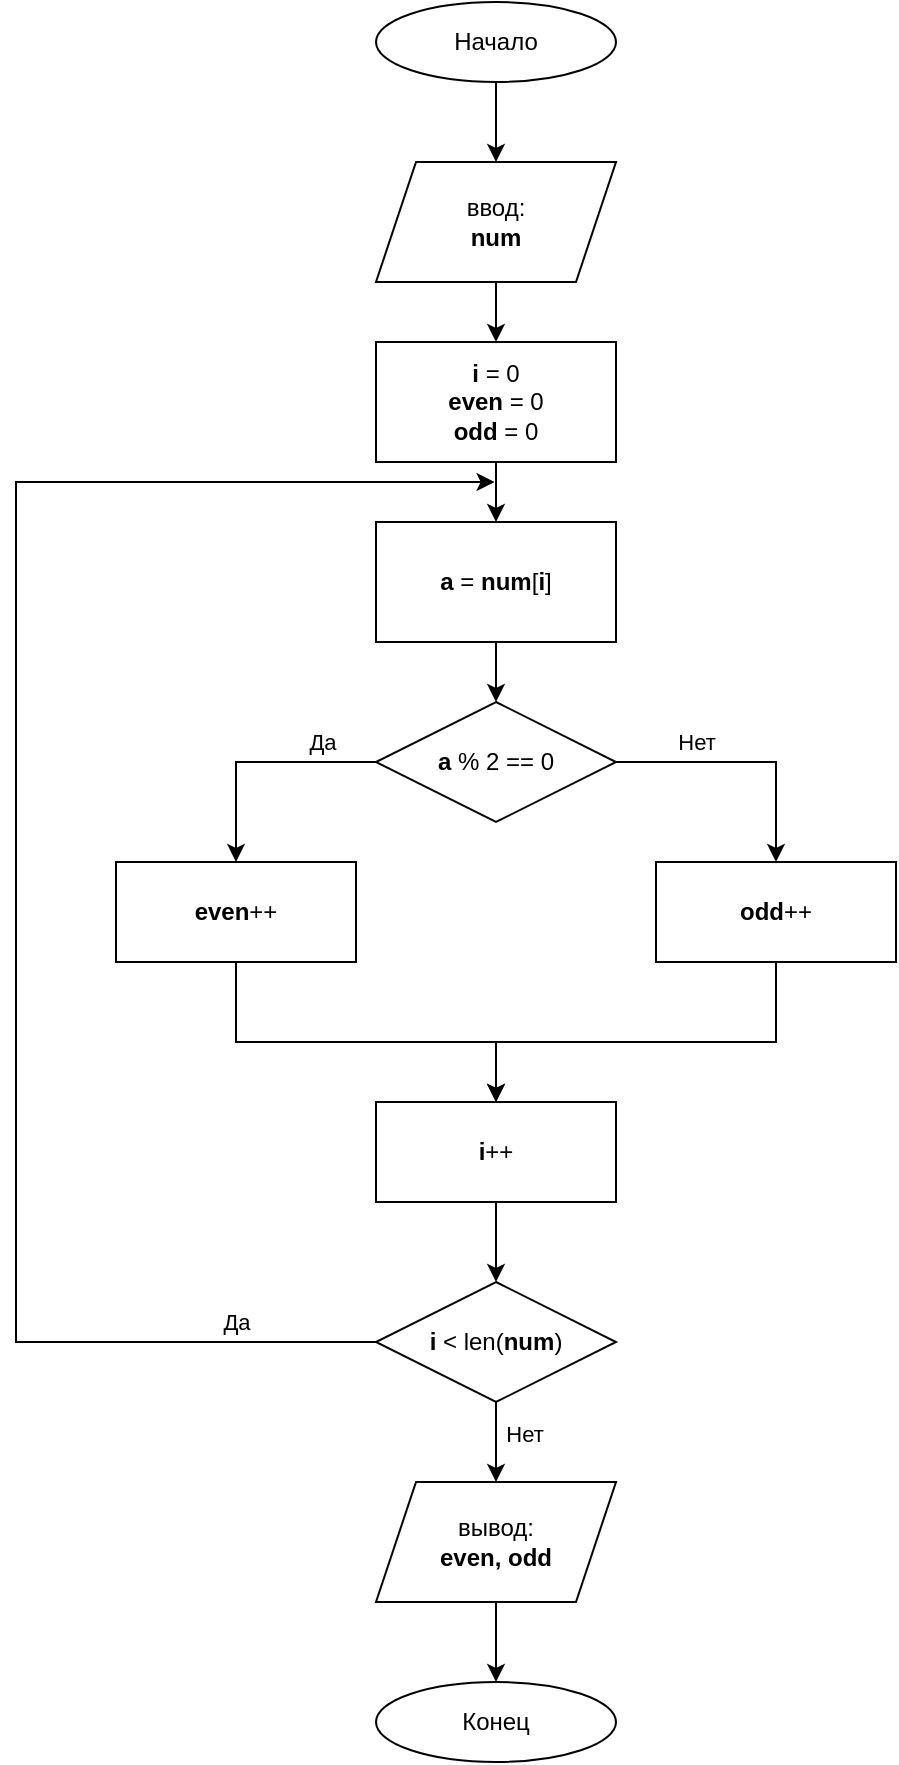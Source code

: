 <mxfile version="14.8.0" type="device" pages="4"><diagram id="C5RBs43oDa-KdzZeNtuy" name="les_2_task_2"><mxGraphModel dx="780" dy="1108" grid="1" gridSize="10" guides="1" tooltips="1" connect="1" arrows="1" fold="1" page="1" pageScale="1" pageWidth="827" pageHeight="1169" math="0" shadow="0"><root><mxCell id="WIyWlLk6GJQsqaUBKTNV-0"/><mxCell id="WIyWlLk6GJQsqaUBKTNV-1" parent="WIyWlLk6GJQsqaUBKTNV-0"/><mxCell id="OqRHvXJpuqCHpk8xKAbL-2" value="" style="edgeStyle=orthogonalEdgeStyle;rounded=0;orthogonalLoop=1;jettySize=auto;html=1;" edge="1" parent="WIyWlLk6GJQsqaUBKTNV-1" source="OqRHvXJpuqCHpk8xKAbL-0" target="OqRHvXJpuqCHpk8xKAbL-1"><mxGeometry relative="1" as="geometry"/></mxCell><mxCell id="OqRHvXJpuqCHpk8xKAbL-0" value="Начало&lt;br&gt;" style="ellipse;whiteSpace=wrap;html=1;" vertex="1" parent="WIyWlLk6GJQsqaUBKTNV-1"><mxGeometry x="340" y="80" width="120" height="40" as="geometry"/></mxCell><mxCell id="OqRHvXJpuqCHpk8xKAbL-5" value="" style="edgeStyle=orthogonalEdgeStyle;rounded=0;orthogonalLoop=1;jettySize=auto;html=1;" edge="1" parent="WIyWlLk6GJQsqaUBKTNV-1" source="OqRHvXJpuqCHpk8xKAbL-1" target="OqRHvXJpuqCHpk8xKAbL-4"><mxGeometry relative="1" as="geometry"/></mxCell><mxCell id="OqRHvXJpuqCHpk8xKAbL-1" value="ввод:&lt;br&gt;&lt;b&gt;num&lt;/b&gt;" style="shape=parallelogram;perimeter=parallelogramPerimeter;whiteSpace=wrap;html=1;fixedSize=1;" vertex="1" parent="WIyWlLk6GJQsqaUBKTNV-1"><mxGeometry x="340" y="160" width="120" height="60" as="geometry"/></mxCell><mxCell id="OqRHvXJpuqCHpk8xKAbL-7" value="" style="edgeStyle=orthogonalEdgeStyle;rounded=0;orthogonalLoop=1;jettySize=auto;html=1;" edge="1" parent="WIyWlLk6GJQsqaUBKTNV-1" source="OqRHvXJpuqCHpk8xKAbL-4" target="OqRHvXJpuqCHpk8xKAbL-6"><mxGeometry relative="1" as="geometry"/></mxCell><mxCell id="OqRHvXJpuqCHpk8xKAbL-4" value="&lt;b&gt;i&lt;/b&gt; = 0&lt;br&gt;&lt;b&gt;even &lt;/b&gt;= 0&lt;br&gt;&lt;b&gt;odd &lt;/b&gt;= 0" style="rounded=0;whiteSpace=wrap;html=1;" vertex="1" parent="WIyWlLk6GJQsqaUBKTNV-1"><mxGeometry x="340" y="250" width="120" height="60" as="geometry"/></mxCell><mxCell id="OqRHvXJpuqCHpk8xKAbL-9" value="" style="edgeStyle=orthogonalEdgeStyle;rounded=0;orthogonalLoop=1;jettySize=auto;html=1;" edge="1" parent="WIyWlLk6GJQsqaUBKTNV-1" source="OqRHvXJpuqCHpk8xKAbL-6" target="OqRHvXJpuqCHpk8xKAbL-8"><mxGeometry relative="1" as="geometry"/></mxCell><mxCell id="OqRHvXJpuqCHpk8xKAbL-6" value="&lt;b&gt;a&lt;/b&gt; = &lt;b&gt;num&lt;/b&gt;[&lt;b&gt;i&lt;/b&gt;]" style="rounded=0;whiteSpace=wrap;html=1;" vertex="1" parent="WIyWlLk6GJQsqaUBKTNV-1"><mxGeometry x="340" y="340" width="120" height="60" as="geometry"/></mxCell><mxCell id="OqRHvXJpuqCHpk8xKAbL-12" style="edgeStyle=orthogonalEdgeStyle;rounded=0;orthogonalLoop=1;jettySize=auto;html=1;entryX=0.5;entryY=0;entryDx=0;entryDy=0;" edge="1" parent="WIyWlLk6GJQsqaUBKTNV-1" source="OqRHvXJpuqCHpk8xKAbL-8" target="OqRHvXJpuqCHpk8xKAbL-10"><mxGeometry relative="1" as="geometry"/></mxCell><mxCell id="OqRHvXJpuqCHpk8xKAbL-20" value="Да" style="edgeLabel;html=1;align=center;verticalAlign=middle;resizable=0;points=[];" vertex="1" connectable="0" parent="OqRHvXJpuqCHpk8xKAbL-12"><mxGeometry x="-0.551" y="1" relative="1" as="geometry"><mxPoint y="-11" as="offset"/></mxGeometry></mxCell><mxCell id="OqRHvXJpuqCHpk8xKAbL-13" style="edgeStyle=orthogonalEdgeStyle;rounded=0;orthogonalLoop=1;jettySize=auto;html=1;entryX=0.5;entryY=0;entryDx=0;entryDy=0;" edge="1" parent="WIyWlLk6GJQsqaUBKTNV-1" source="OqRHvXJpuqCHpk8xKAbL-8" target="OqRHvXJpuqCHpk8xKAbL-11"><mxGeometry relative="1" as="geometry"/></mxCell><mxCell id="OqRHvXJpuqCHpk8xKAbL-21" value="Нет" style="edgeLabel;html=1;align=center;verticalAlign=middle;resizable=0;points=[];" vertex="1" connectable="0" parent="OqRHvXJpuqCHpk8xKAbL-13"><mxGeometry x="-0.205" y="1" relative="1" as="geometry"><mxPoint x="-12" y="-9" as="offset"/></mxGeometry></mxCell><mxCell id="OqRHvXJpuqCHpk8xKAbL-8" value="&lt;b&gt;a&lt;/b&gt; % 2 == 0" style="rhombus;whiteSpace=wrap;html=1;" vertex="1" parent="WIyWlLk6GJQsqaUBKTNV-1"><mxGeometry x="340" y="430" width="120" height="60" as="geometry"/></mxCell><mxCell id="OqRHvXJpuqCHpk8xKAbL-15" style="edgeStyle=orthogonalEdgeStyle;rounded=0;orthogonalLoop=1;jettySize=auto;html=1;entryX=0.5;entryY=0;entryDx=0;entryDy=0;" edge="1" parent="WIyWlLk6GJQsqaUBKTNV-1" source="OqRHvXJpuqCHpk8xKAbL-10" target="OqRHvXJpuqCHpk8xKAbL-14"><mxGeometry relative="1" as="geometry"><Array as="points"><mxPoint x="270" y="600"/><mxPoint x="400" y="600"/></Array></mxGeometry></mxCell><mxCell id="OqRHvXJpuqCHpk8xKAbL-10" value="&lt;b&gt;even&lt;/b&gt;++" style="rounded=0;whiteSpace=wrap;html=1;" vertex="1" parent="WIyWlLk6GJQsqaUBKTNV-1"><mxGeometry x="210" y="510" width="120" height="50" as="geometry"/></mxCell><mxCell id="OqRHvXJpuqCHpk8xKAbL-16" style="edgeStyle=orthogonalEdgeStyle;rounded=0;orthogonalLoop=1;jettySize=auto;html=1;entryX=0.5;entryY=0;entryDx=0;entryDy=0;" edge="1" parent="WIyWlLk6GJQsqaUBKTNV-1" source="OqRHvXJpuqCHpk8xKAbL-11" target="OqRHvXJpuqCHpk8xKAbL-14"><mxGeometry relative="1" as="geometry"><Array as="points"><mxPoint x="540" y="600"/><mxPoint x="400" y="600"/></Array></mxGeometry></mxCell><mxCell id="OqRHvXJpuqCHpk8xKAbL-11" value="&lt;b&gt;odd&lt;/b&gt;++" style="rounded=0;whiteSpace=wrap;html=1;" vertex="1" parent="WIyWlLk6GJQsqaUBKTNV-1"><mxGeometry x="480" y="510" width="120" height="50" as="geometry"/></mxCell><mxCell id="OqRHvXJpuqCHpk8xKAbL-18" value="" style="edgeStyle=orthogonalEdgeStyle;rounded=0;orthogonalLoop=1;jettySize=auto;html=1;" edge="1" parent="WIyWlLk6GJQsqaUBKTNV-1" source="OqRHvXJpuqCHpk8xKAbL-14" target="OqRHvXJpuqCHpk8xKAbL-17"><mxGeometry relative="1" as="geometry"/></mxCell><mxCell id="OqRHvXJpuqCHpk8xKAbL-14" value="&lt;b&gt;i&lt;/b&gt;++" style="rounded=0;whiteSpace=wrap;html=1;" vertex="1" parent="WIyWlLk6GJQsqaUBKTNV-1"><mxGeometry x="340" y="630" width="120" height="50" as="geometry"/></mxCell><mxCell id="OqRHvXJpuqCHpk8xKAbL-19" style="edgeStyle=orthogonalEdgeStyle;rounded=0;orthogonalLoop=1;jettySize=auto;html=1;" edge="1" parent="WIyWlLk6GJQsqaUBKTNV-1" source="OqRHvXJpuqCHpk8xKAbL-17"><mxGeometry relative="1" as="geometry"><mxPoint x="399.31" y="320" as="targetPoint"/><Array as="points"><mxPoint x="160" y="750"/><mxPoint x="160" y="320"/></Array></mxGeometry></mxCell><mxCell id="OqRHvXJpuqCHpk8xKAbL-22" value="Да" style="edgeLabel;html=1;align=center;verticalAlign=middle;resizable=0;points=[];" vertex="1" connectable="0" parent="OqRHvXJpuqCHpk8xKAbL-19"><mxGeometry x="-0.834" relative="1" as="geometry"><mxPoint y="-10" as="offset"/></mxGeometry></mxCell><mxCell id="OqRHvXJpuqCHpk8xKAbL-23" style="edgeStyle=orthogonalEdgeStyle;rounded=0;orthogonalLoop=1;jettySize=auto;html=1;entryX=0.5;entryY=0;entryDx=0;entryDy=0;" edge="1" parent="WIyWlLk6GJQsqaUBKTNV-1" source="OqRHvXJpuqCHpk8xKAbL-17" target="OqRHvXJpuqCHpk8xKAbL-27"><mxGeometry relative="1" as="geometry"><mxPoint x="400" y="850" as="targetPoint"/></mxGeometry></mxCell><mxCell id="OqRHvXJpuqCHpk8xKAbL-25" value="Нет" style="edgeLabel;html=1;align=center;verticalAlign=middle;resizable=0;points=[];" vertex="1" connectable="0" parent="OqRHvXJpuqCHpk8xKAbL-23"><mxGeometry x="-0.701" y="-1" relative="1" as="geometry"><mxPoint x="15" y="10" as="offset"/></mxGeometry></mxCell><mxCell id="OqRHvXJpuqCHpk8xKAbL-17" value="&lt;b&gt;i &lt;/b&gt;&amp;lt; len(&lt;b&gt;num&lt;/b&gt;)" style="rhombus;whiteSpace=wrap;html=1;" vertex="1" parent="WIyWlLk6GJQsqaUBKTNV-1"><mxGeometry x="340" y="720" width="120" height="60" as="geometry"/></mxCell><mxCell id="OqRHvXJpuqCHpk8xKAbL-29" value="" style="edgeStyle=orthogonalEdgeStyle;rounded=0;orthogonalLoop=1;jettySize=auto;html=1;" edge="1" parent="WIyWlLk6GJQsqaUBKTNV-1" source="OqRHvXJpuqCHpk8xKAbL-27" target="OqRHvXJpuqCHpk8xKAbL-28"><mxGeometry relative="1" as="geometry"/></mxCell><mxCell id="OqRHvXJpuqCHpk8xKAbL-27" value="вывод:&lt;br&gt;&lt;b&gt;even, odd&lt;/b&gt;" style="shape=parallelogram;perimeter=parallelogramPerimeter;whiteSpace=wrap;html=1;fixedSize=1;" vertex="1" parent="WIyWlLk6GJQsqaUBKTNV-1"><mxGeometry x="340" y="820" width="120" height="60" as="geometry"/></mxCell><mxCell id="OqRHvXJpuqCHpk8xKAbL-28" value="Конец" style="ellipse;whiteSpace=wrap;html=1;" vertex="1" parent="WIyWlLk6GJQsqaUBKTNV-1"><mxGeometry x="340" y="920" width="120" height="40" as="geometry"/></mxCell></root></mxGraphModel></diagram><diagram id="jCPu4rL4sDwBDuxwSCWT" name="les_2_task_3"><mxGraphModel dx="650" dy="923" grid="1" gridSize="10" guides="1" tooltips="1" connect="1" arrows="1" fold="1" page="1" pageScale="1" pageWidth="827" pageHeight="1169" math="0" shadow="0"><root><mxCell id="G3bxMrKqfOCdZWP2O0Nh-0"/><mxCell id="G3bxMrKqfOCdZWP2O0Nh-1" parent="G3bxMrKqfOCdZWP2O0Nh-0"/><mxCell id="R5dJBeiRZWFmmGV5n306-3" value="" style="edgeStyle=orthogonalEdgeStyle;rounded=0;orthogonalLoop=1;jettySize=auto;html=1;" edge="1" parent="G3bxMrKqfOCdZWP2O0Nh-1" source="R5dJBeiRZWFmmGV5n306-0" target="R5dJBeiRZWFmmGV5n306-1"><mxGeometry relative="1" as="geometry"/></mxCell><mxCell id="R5dJBeiRZWFmmGV5n306-0" value="Начало&lt;br&gt;" style="ellipse;whiteSpace=wrap;html=1;" vertex="1" parent="G3bxMrKqfOCdZWP2O0Nh-1"><mxGeometry x="340" y="80" width="120" height="40" as="geometry"/></mxCell><mxCell id="AMUkloOqPN8gGQPJhzIU-1" value="" style="edgeStyle=orthogonalEdgeStyle;rounded=0;orthogonalLoop=1;jettySize=auto;html=1;" edge="1" parent="G3bxMrKqfOCdZWP2O0Nh-1" source="R5dJBeiRZWFmmGV5n306-1" target="AMUkloOqPN8gGQPJhzIU-0"><mxGeometry relative="1" as="geometry"/></mxCell><mxCell id="R5dJBeiRZWFmmGV5n306-1" value="ввод:&lt;br&gt;&lt;b&gt;num&lt;/b&gt;" style="shape=parallelogram;perimeter=parallelogramPerimeter;whiteSpace=wrap;html=1;fixedSize=1;" vertex="1" parent="G3bxMrKqfOCdZWP2O0Nh-1"><mxGeometry x="340" y="150" width="120" height="60" as="geometry"/></mxCell><mxCell id="R5dJBeiRZWFmmGV5n306-2" value="Конец" style="ellipse;whiteSpace=wrap;html=1;" vertex="1" parent="G3bxMrKqfOCdZWP2O0Nh-1"><mxGeometry x="340" y="690" width="120" height="40" as="geometry"/></mxCell><mxCell id="AMUkloOqPN8gGQPJhzIU-3" value="" style="edgeStyle=orthogonalEdgeStyle;rounded=0;orthogonalLoop=1;jettySize=auto;html=1;" edge="1" parent="G3bxMrKqfOCdZWP2O0Nh-1" source="AMUkloOqPN8gGQPJhzIU-0" target="AMUkloOqPN8gGQPJhzIU-2"><mxGeometry relative="1" as="geometry"/></mxCell><mxCell id="AMUkloOqPN8gGQPJhzIU-0" value="&lt;b&gt;new_num &lt;/b&gt;= &quot;&quot;&lt;br&gt;&lt;b&gt;i&lt;/b&gt; = len(&lt;b&gt;num&lt;/b&gt;) - 1" style="rounded=0;whiteSpace=wrap;html=1;" vertex="1" parent="G3bxMrKqfOCdZWP2O0Nh-1"><mxGeometry x="340" y="240" width="120" height="60" as="geometry"/></mxCell><mxCell id="AMUkloOqPN8gGQPJhzIU-5" value="" style="edgeStyle=orthogonalEdgeStyle;rounded=0;orthogonalLoop=1;jettySize=auto;html=1;" edge="1" parent="G3bxMrKqfOCdZWP2O0Nh-1" source="AMUkloOqPN8gGQPJhzIU-2" target="AMUkloOqPN8gGQPJhzIU-4"><mxGeometry relative="1" as="geometry"/></mxCell><mxCell id="AMUkloOqPN8gGQPJhzIU-2" value="&lt;b&gt;new_num&lt;/b&gt;&amp;nbsp;= concat(&lt;b&gt;new_num&lt;/b&gt;, &lt;b&gt;num&lt;/b&gt;[&lt;b&gt;i&lt;/b&gt;])" style="rounded=0;whiteSpace=wrap;html=1;" vertex="1" parent="G3bxMrKqfOCdZWP2O0Nh-1"><mxGeometry x="320" y="330" width="160" height="60" as="geometry"/></mxCell><mxCell id="JwPMV-y4qjnUfnp6ERvJ-1" value="" style="edgeStyle=orthogonalEdgeStyle;rounded=0;orthogonalLoop=1;jettySize=auto;html=1;" edge="1" parent="G3bxMrKqfOCdZWP2O0Nh-1" source="AMUkloOqPN8gGQPJhzIU-4" target="JwPMV-y4qjnUfnp6ERvJ-0"><mxGeometry relative="1" as="geometry"/></mxCell><mxCell id="AMUkloOqPN8gGQPJhzIU-4" value="&lt;b&gt;i&lt;/b&gt;--" style="rounded=0;whiteSpace=wrap;html=1;" vertex="1" parent="G3bxMrKqfOCdZWP2O0Nh-1"><mxGeometry x="340" y="420" width="120" height="60" as="geometry"/></mxCell><mxCell id="JwPMV-y4qjnUfnp6ERvJ-3" style="edgeStyle=orthogonalEdgeStyle;rounded=0;orthogonalLoop=1;jettySize=auto;html=1;entryX=0.5;entryY=0;entryDx=0;entryDy=0;" edge="1" parent="G3bxMrKqfOCdZWP2O0Nh-1" source="JwPMV-y4qjnUfnp6ERvJ-0" target="AMUkloOqPN8gGQPJhzIU-2"><mxGeometry relative="1" as="geometry"><mxPoint x="260" y="320" as="targetPoint"/><Array as="points"><mxPoint x="250" y="540"/><mxPoint x="250" y="310"/><mxPoint x="400" y="310"/></Array></mxGeometry></mxCell><mxCell id="JwPMV-y4qjnUfnp6ERvJ-9" value="Да" style="edgeLabel;html=1;align=center;verticalAlign=middle;resizable=0;points=[];" vertex="1" connectable="0" parent="JwPMV-y4qjnUfnp6ERvJ-3"><mxGeometry x="-0.908" y="3" relative="1" as="geometry"><mxPoint x="3" y="-13" as="offset"/></mxGeometry></mxCell><mxCell id="JwPMV-y4qjnUfnp6ERvJ-6" value="" style="edgeStyle=orthogonalEdgeStyle;rounded=0;orthogonalLoop=1;jettySize=auto;html=1;" edge="1" parent="G3bxMrKqfOCdZWP2O0Nh-1" source="JwPMV-y4qjnUfnp6ERvJ-0" target="JwPMV-y4qjnUfnp6ERvJ-5"><mxGeometry relative="1" as="geometry"/></mxCell><mxCell id="JwPMV-y4qjnUfnp6ERvJ-8" value="Нет" style="edgeLabel;html=1;align=center;verticalAlign=middle;resizable=0;points=[];" vertex="1" connectable="0" parent="JwPMV-y4qjnUfnp6ERvJ-6"><mxGeometry x="-0.853" y="1" relative="1" as="geometry"><mxPoint x="13" y="7" as="offset"/></mxGeometry></mxCell><mxCell id="JwPMV-y4qjnUfnp6ERvJ-0" value="&lt;b&gt;i &lt;/b&gt;&amp;gt;=&amp;nbsp;0" style="rhombus;whiteSpace=wrap;html=1;" vertex="1" parent="G3bxMrKqfOCdZWP2O0Nh-1"><mxGeometry x="340" y="510" width="120" height="60" as="geometry"/></mxCell><mxCell id="JwPMV-y4qjnUfnp6ERvJ-7" value="" style="edgeStyle=orthogonalEdgeStyle;rounded=0;orthogonalLoop=1;jettySize=auto;html=1;" edge="1" parent="G3bxMrKqfOCdZWP2O0Nh-1" source="JwPMV-y4qjnUfnp6ERvJ-5" target="R5dJBeiRZWFmmGV5n306-2"><mxGeometry relative="1" as="geometry"/></mxCell><mxCell id="JwPMV-y4qjnUfnp6ERvJ-5" value="вывод:&lt;br&gt;&lt;b&gt;new_num&lt;/b&gt;" style="shape=parallelogram;perimeter=parallelogramPerimeter;whiteSpace=wrap;html=1;fixedSize=1;" vertex="1" parent="G3bxMrKqfOCdZWP2O0Nh-1"><mxGeometry x="340" y="600" width="120" height="60" as="geometry"/></mxCell></root></mxGraphModel></diagram><diagram id="sU2Sn5iMqSi14DqnEOxU" name="les_2_task_4"><mxGraphModel dx="780" dy="1108" grid="1" gridSize="10" guides="1" tooltips="1" connect="1" arrows="1" fold="1" page="1" pageScale="1" pageWidth="827" pageHeight="1169" math="0" shadow="0"><root><mxCell id="qpFfuYLKiSnIgR0Hfouy-0"/><mxCell id="qpFfuYLKiSnIgR0Hfouy-1" parent="qpFfuYLKiSnIgR0Hfouy-0"/><mxCell id="7z9mkyFy6A4Bs3qBlv2n-3" value="" style="edgeStyle=orthogonalEdgeStyle;rounded=0;orthogonalLoop=1;jettySize=auto;html=1;" edge="1" parent="qpFfuYLKiSnIgR0Hfouy-1" source="7z9mkyFy6A4Bs3qBlv2n-0" target="7z9mkyFy6A4Bs3qBlv2n-1"><mxGeometry relative="1" as="geometry"/></mxCell><mxCell id="7z9mkyFy6A4Bs3qBlv2n-0" value="Начало&lt;br&gt;" style="ellipse;whiteSpace=wrap;html=1;" vertex="1" parent="qpFfuYLKiSnIgR0Hfouy-1"><mxGeometry x="340" y="80" width="120" height="40" as="geometry"/></mxCell><mxCell id="2w3qzZysj7hxUKV1_2fP-3" value="" style="edgeStyle=orthogonalEdgeStyle;rounded=0;orthogonalLoop=1;jettySize=auto;html=1;" edge="1" parent="qpFfuYLKiSnIgR0Hfouy-1" source="7z9mkyFy6A4Bs3qBlv2n-1" target="2w3qzZysj7hxUKV1_2fP-2"><mxGeometry relative="1" as="geometry"/></mxCell><mxCell id="7z9mkyFy6A4Bs3qBlv2n-1" value="ввод:&lt;br&gt;&lt;b&gt;n&lt;/b&gt;" style="shape=parallelogram;perimeter=parallelogramPerimeter;whiteSpace=wrap;html=1;fixedSize=1;" vertex="1" parent="qpFfuYLKiSnIgR0Hfouy-1"><mxGeometry x="340" y="150" width="120" height="60" as="geometry"/></mxCell><mxCell id="7z9mkyFy6A4Bs3qBlv2n-2" value="Конец" style="ellipse;whiteSpace=wrap;html=1;" vertex="1" parent="qpFfuYLKiSnIgR0Hfouy-1"><mxGeometry x="340" y="800" width="120" height="40" as="geometry"/></mxCell><mxCell id="2w3qzZysj7hxUKV1_2fP-7" style="edgeStyle=orthogonalEdgeStyle;rounded=0;orthogonalLoop=1;jettySize=auto;html=1;entryX=0.5;entryY=0;entryDx=0;entryDy=0;" edge="1" parent="qpFfuYLKiSnIgR0Hfouy-1" source="2w3qzZysj7hxUKV1_2fP-0" target="2w3qzZysj7hxUKV1_2fP-5"><mxGeometry relative="1" as="geometry"><Array as="points"><mxPoint x="280" y="360"/><mxPoint x="280" y="690"/><mxPoint x="400" y="690"/></Array></mxGeometry></mxCell><mxCell id="2w3qzZysj7hxUKV1_2fP-8" value="Нет" style="edgeLabel;html=1;align=center;verticalAlign=middle;resizable=0;points=[];" vertex="1" connectable="0" parent="2w3qzZysj7hxUKV1_2fP-7"><mxGeometry x="-0.727" y="-2" relative="1" as="geometry"><mxPoint x="42" y="-22" as="offset"/></mxGeometry></mxCell><mxCell id="2w3qzZysj7hxUKV1_2fP-10" value="" style="edgeStyle=orthogonalEdgeStyle;rounded=0;orthogonalLoop=1;jettySize=auto;html=1;" edge="1" parent="qpFfuYLKiSnIgR0Hfouy-1" source="2w3qzZysj7hxUKV1_2fP-0" target="2w3qzZysj7hxUKV1_2fP-9"><mxGeometry relative="1" as="geometry"/></mxCell><mxCell id="xJk6Jm76u7w7Or8asaXq-7" value="Да" style="edgeLabel;html=1;align=center;verticalAlign=middle;resizable=0;points=[];" vertex="1" connectable="0" parent="2w3qzZysj7hxUKV1_2fP-10"><mxGeometry x="-0.79" y="-1" relative="1" as="geometry"><mxPoint x="-19" y="5" as="offset"/></mxGeometry></mxCell><mxCell id="2w3qzZysj7hxUKV1_2fP-0" value="&lt;b&gt;n &lt;/b&gt;&amp;gt;&amp;nbsp;0" style="rhombus;whiteSpace=wrap;html=1;" vertex="1" parent="qpFfuYLKiSnIgR0Hfouy-1"><mxGeometry x="340" y="330" width="120" height="60" as="geometry"/></mxCell><mxCell id="2w3qzZysj7hxUKV1_2fP-4" value="" style="edgeStyle=orthogonalEdgeStyle;rounded=0;orthogonalLoop=1;jettySize=auto;html=1;" edge="1" parent="qpFfuYLKiSnIgR0Hfouy-1" source="2w3qzZysj7hxUKV1_2fP-2" target="2w3qzZysj7hxUKV1_2fP-0"><mxGeometry relative="1" as="geometry"/></mxCell><mxCell id="2w3qzZysj7hxUKV1_2fP-2" value="&lt;b&gt;sum&lt;/b&gt; = 0&lt;br&gt;&lt;b&gt;i&amp;nbsp;&lt;/b&gt;= 0" style="rounded=0;whiteSpace=wrap;html=1;" vertex="1" parent="qpFfuYLKiSnIgR0Hfouy-1"><mxGeometry x="340" y="240" width="120" height="60" as="geometry"/></mxCell><mxCell id="2w3qzZysj7hxUKV1_2fP-6" value="" style="edgeStyle=orthogonalEdgeStyle;rounded=0;orthogonalLoop=1;jettySize=auto;html=1;" edge="1" parent="qpFfuYLKiSnIgR0Hfouy-1" source="2w3qzZysj7hxUKV1_2fP-5" target="7z9mkyFy6A4Bs3qBlv2n-2"><mxGeometry relative="1" as="geometry"/></mxCell><mxCell id="2w3qzZysj7hxUKV1_2fP-5" value="вывод:&lt;br&gt;&lt;b&gt;sum&lt;/b&gt;" style="shape=parallelogram;perimeter=parallelogramPerimeter;whiteSpace=wrap;html=1;fixedSize=1;" vertex="1" parent="qpFfuYLKiSnIgR0Hfouy-1"><mxGeometry x="340" y="710" width="120" height="60" as="geometry"/></mxCell><mxCell id="2w3qzZysj7hxUKV1_2fP-12" value="" style="edgeStyle=orthogonalEdgeStyle;rounded=0;orthogonalLoop=1;jettySize=auto;html=1;" edge="1" parent="qpFfuYLKiSnIgR0Hfouy-1" source="2w3qzZysj7hxUKV1_2fP-9" target="2w3qzZysj7hxUKV1_2fP-11"><mxGeometry relative="1" as="geometry"/></mxCell><mxCell id="2w3qzZysj7hxUKV1_2fP-9" value="&lt;b&gt;sum&lt;/b&gt; += ((-1) ^&amp;nbsp;&lt;b&gt;i&lt;/b&gt;)&amp;nbsp;/ (2 ^ &lt;b&gt;i&lt;/b&gt;)" style="rounded=0;whiteSpace=wrap;html=1;" vertex="1" parent="qpFfuYLKiSnIgR0Hfouy-1"><mxGeometry x="325" y="420" width="150" height="60" as="geometry"/></mxCell><mxCell id="xJk6Jm76u7w7Or8asaXq-1" value="" style="edgeStyle=orthogonalEdgeStyle;rounded=0;orthogonalLoop=1;jettySize=auto;html=1;" edge="1" parent="qpFfuYLKiSnIgR0Hfouy-1" source="2w3qzZysj7hxUKV1_2fP-11" target="xJk6Jm76u7w7Or8asaXq-0"><mxGeometry relative="1" as="geometry"/></mxCell><mxCell id="2w3qzZysj7hxUKV1_2fP-11" value="&lt;b&gt;i&lt;/b&gt;++" style="rounded=0;whiteSpace=wrap;html=1;" vertex="1" parent="qpFfuYLKiSnIgR0Hfouy-1"><mxGeometry x="340" y="510" width="120" height="60" as="geometry"/></mxCell><mxCell id="xJk6Jm76u7w7Or8asaXq-3" style="edgeStyle=orthogonalEdgeStyle;rounded=0;orthogonalLoop=1;jettySize=auto;html=1;" edge="1" parent="qpFfuYLKiSnIgR0Hfouy-1" source="xJk6Jm76u7w7Or8asaXq-0"><mxGeometry relative="1" as="geometry"><mxPoint x="400" y="400" as="targetPoint"/><Array as="points"><mxPoint x="520" y="630"/><mxPoint x="520" y="400"/></Array></mxGeometry></mxCell><mxCell id="xJk6Jm76u7w7Or8asaXq-4" value="Да" style="edgeLabel;html=1;align=center;verticalAlign=middle;resizable=0;points=[];" vertex="1" connectable="0" parent="xJk6Jm76u7w7Or8asaXq-3"><mxGeometry x="-0.78" y="-2" relative="1" as="geometry"><mxPoint x="-12" y="-12" as="offset"/></mxGeometry></mxCell><mxCell id="xJk6Jm76u7w7Or8asaXq-5" style="edgeStyle=orthogonalEdgeStyle;rounded=0;orthogonalLoop=1;jettySize=auto;html=1;entryX=0.5;entryY=0;entryDx=0;entryDy=0;" edge="1" parent="qpFfuYLKiSnIgR0Hfouy-1" source="xJk6Jm76u7w7Or8asaXq-0" target="2w3qzZysj7hxUKV1_2fP-5"><mxGeometry relative="1" as="geometry"/></mxCell><mxCell id="xJk6Jm76u7w7Or8asaXq-6" value="Нет" style="edgeLabel;html=1;align=center;verticalAlign=middle;resizable=0;points=[];" vertex="1" connectable="0" parent="xJk6Jm76u7w7Or8asaXq-5"><mxGeometry x="-0.796" y="-1" relative="1" as="geometry"><mxPoint x="15" as="offset"/></mxGeometry></mxCell><mxCell id="xJk6Jm76u7w7Or8asaXq-0" value="&lt;b&gt;i &lt;/b&gt;&amp;lt; &lt;b&gt;n&lt;/b&gt;" style="rhombus;whiteSpace=wrap;html=1;" vertex="1" parent="qpFfuYLKiSnIgR0Hfouy-1"><mxGeometry x="340" y="600" width="120" height="60" as="geometry"/></mxCell></root></mxGraphModel></diagram><diagram id="QNP_xbtjBiCemZdX-OkB" name="les_2_task_6"><mxGraphModel dx="650" dy="923" grid="1" gridSize="10" guides="1" tooltips="1" connect="1" arrows="1" fold="1" page="1" pageScale="1" pageWidth="827" pageHeight="1169" math="0" shadow="0"><root><mxCell id="glVtCio8hcKZngvvJXsM-0"/><mxCell id="glVtCio8hcKZngvvJXsM-1" parent="glVtCio8hcKZngvvJXsM-0"/><mxCell id="dLowQl9ncu-XY0_lq0mV-5" value="" style="edgeStyle=orthogonalEdgeStyle;rounded=0;orthogonalLoop=1;jettySize=auto;html=1;" edge="1" parent="glVtCio8hcKZngvvJXsM-1" source="dLowQl9ncu-XY0_lq0mV-0" target="dLowQl9ncu-XY0_lq0mV-4"><mxGeometry relative="1" as="geometry"/></mxCell><mxCell id="dLowQl9ncu-XY0_lq0mV-0" value="Начало&lt;br&gt;" style="ellipse;whiteSpace=wrap;html=1;" vertex="1" parent="glVtCio8hcKZngvvJXsM-1"><mxGeometry x="200" y="80" width="120" height="40" as="geometry"/></mxCell><mxCell id="4d1Nk_cY4dx1q5zgL2oK-1" value="" style="edgeStyle=orthogonalEdgeStyle;rounded=0;orthogonalLoop=1;jettySize=auto;html=1;" edge="1" parent="glVtCio8hcKZngvvJXsM-1" source="dLowQl9ncu-XY0_lq0mV-1" target="4d1Nk_cY4dx1q5zgL2oK-0"><mxGeometry relative="1" as="geometry"/></mxCell><mxCell id="dLowQl9ncu-XY0_lq0mV-1" value="ввод:&lt;br&gt;&lt;b&gt;n&lt;/b&gt;" style="shape=parallelogram;perimeter=parallelogramPerimeter;whiteSpace=wrap;html=1;fixedSize=1;" vertex="1" parent="glVtCio8hcKZngvvJXsM-1"><mxGeometry x="200" y="330" width="120" height="60" as="geometry"/></mxCell><mxCell id="dLowQl9ncu-XY0_lq0mV-2" value="Конец" style="ellipse;whiteSpace=wrap;html=1;" vertex="1" parent="glVtCio8hcKZngvvJXsM-1"><mxGeometry x="309" y="910" width="120" height="40" as="geometry"/></mxCell><mxCell id="2GbVqiURXQRl4O0cDOXm-30" value="" style="edgeStyle=orthogonalEdgeStyle;rounded=0;orthogonalLoop=1;jettySize=auto;html=1;" edge="1" parent="glVtCio8hcKZngvvJXsM-1" source="dLowQl9ncu-XY0_lq0mV-4" target="2GbVqiURXQRl4O0cDOXm-29"><mxGeometry relative="1" as="geometry"/></mxCell><mxCell id="dLowQl9ncu-XY0_lq0mV-4" value="&lt;b&gt;rand&lt;/b&gt;&amp;nbsp;= randint(0, 100)&lt;br&gt;&lt;b&gt;n_tries &lt;/b&gt;= 10" style="rounded=0;whiteSpace=wrap;html=1;" vertex="1" parent="glVtCio8hcKZngvvJXsM-1"><mxGeometry x="190" y="150" width="140" height="60" as="geometry"/></mxCell><mxCell id="4d1Nk_cY4dx1q5zgL2oK-4" value="" style="edgeStyle=orthogonalEdgeStyle;rounded=0;orthogonalLoop=1;jettySize=auto;html=1;" edge="1" parent="glVtCio8hcKZngvvJXsM-1" source="4d1Nk_cY4dx1q5zgL2oK-0" target="4d1Nk_cY4dx1q5zgL2oK-2"><mxGeometry relative="1" as="geometry"><Array as="points"><mxPoint x="339" y="450"/><mxPoint x="339" y="450"/></Array></mxGeometry></mxCell><mxCell id="2GbVqiURXQRl4O0cDOXm-20" value="Нет" style="edgeLabel;html=1;align=center;verticalAlign=middle;resizable=0;points=[];" vertex="1" connectable="0" parent="4d1Nk_cY4dx1q5zgL2oK-4"><mxGeometry x="-0.873" relative="1" as="geometry"><mxPoint x="8" y="-10" as="offset"/></mxGeometry></mxCell><mxCell id="2GbVqiURXQRl4O0cDOXm-3" value="" style="edgeStyle=orthogonalEdgeStyle;rounded=0;orthogonalLoop=1;jettySize=auto;html=1;" edge="1" parent="glVtCio8hcKZngvvJXsM-1" source="4d1Nk_cY4dx1q5zgL2oK-0" target="2GbVqiURXQRl4O0cDOXm-2"><mxGeometry relative="1" as="geometry"/></mxCell><mxCell id="2GbVqiURXQRl4O0cDOXm-19" value="Да" style="edgeLabel;html=1;align=center;verticalAlign=middle;resizable=0;points=[];" vertex="1" connectable="0" parent="2GbVqiURXQRl4O0cDOXm-3"><mxGeometry x="-0.73" relative="1" as="geometry"><mxPoint x="-10" y="108" as="offset"/></mxGeometry></mxCell><mxCell id="4d1Nk_cY4dx1q5zgL2oK-0" value="&lt;b&gt;n &lt;/b&gt;== &lt;b&gt;rand&lt;/b&gt;" style="rhombus;whiteSpace=wrap;html=1;" vertex="1" parent="glVtCio8hcKZngvvJXsM-1"><mxGeometry x="199" y="420" width="120" height="60" as="geometry"/></mxCell><mxCell id="2GbVqiURXQRl4O0cDOXm-8" value="" style="edgeStyle=orthogonalEdgeStyle;rounded=0;orthogonalLoop=1;jettySize=auto;html=1;" edge="1" parent="glVtCio8hcKZngvvJXsM-1" source="4d1Nk_cY4dx1q5zgL2oK-2" target="2GbVqiURXQRl4O0cDOXm-5"><mxGeometry relative="1" as="geometry"/></mxCell><mxCell id="2GbVqiURXQRl4O0cDOXm-21" value="Да" style="edgeLabel;html=1;align=center;verticalAlign=middle;resizable=0;points=[];" vertex="1" connectable="0" parent="2GbVqiURXQRl4O0cDOXm-8"><mxGeometry x="-0.753" relative="1" as="geometry"><mxPoint x="10" y="4" as="offset"/></mxGeometry></mxCell><mxCell id="2GbVqiURXQRl4O0cDOXm-9" style="edgeStyle=orthogonalEdgeStyle;rounded=0;orthogonalLoop=1;jettySize=auto;html=1;entryX=0.5;entryY=0;entryDx=0;entryDy=0;" edge="1" parent="glVtCio8hcKZngvvJXsM-1" source="4d1Nk_cY4dx1q5zgL2oK-2" target="2GbVqiURXQRl4O0cDOXm-7"><mxGeometry relative="1" as="geometry"/></mxCell><mxCell id="2GbVqiURXQRl4O0cDOXm-22" value="Нет" style="edgeLabel;html=1;align=center;verticalAlign=middle;resizable=0;points=[];" vertex="1" connectable="0" parent="2GbVqiURXQRl4O0cDOXm-9"><mxGeometry x="-0.365" y="1" relative="1" as="geometry"><mxPoint x="2" y="-9" as="offset"/></mxGeometry></mxCell><mxCell id="4d1Nk_cY4dx1q5zgL2oK-2" value="&lt;b&gt;n &lt;/b&gt;&amp;lt; &lt;b&gt;rand&lt;/b&gt;" style="rhombus;whiteSpace=wrap;html=1;" vertex="1" parent="glVtCio8hcKZngvvJXsM-1"><mxGeometry x="349" y="420" width="120" height="60" as="geometry"/></mxCell><mxCell id="2GbVqiURXQRl4O0cDOXm-28" style="edgeStyle=orthogonalEdgeStyle;rounded=0;orthogonalLoop=1;jettySize=auto;html=1;entryX=0.5;entryY=0;entryDx=0;entryDy=0;" edge="1" parent="glVtCio8hcKZngvvJXsM-1" source="2GbVqiURXQRl4O0cDOXm-2" target="2GbVqiURXQRl4O0cDOXm-26"><mxGeometry relative="1" as="geometry"/></mxCell><mxCell id="2GbVqiURXQRl4O0cDOXm-2" value="&lt;b&gt;out&lt;/b&gt; =&lt;br&gt;&quot;Число отгадано!&quot;" style="whiteSpace=wrap;html=1;fixedSize=1;" vertex="1" parent="glVtCio8hcKZngvvJXsM-1"><mxGeometry x="199" y="700" width="120" height="60" as="geometry"/></mxCell><mxCell id="2GbVqiURXQRl4O0cDOXm-11" style="edgeStyle=orthogonalEdgeStyle;rounded=0;orthogonalLoop=1;jettySize=auto;html=1;entryX=0.5;entryY=0;entryDx=0;entryDy=0;" edge="1" parent="glVtCio8hcKZngvvJXsM-1" source="2GbVqiURXQRl4O0cDOXm-5" target="2GbVqiURXQRl4O0cDOXm-10"><mxGeometry relative="1" as="geometry"/></mxCell><mxCell id="2GbVqiURXQRl4O0cDOXm-5" value="вывод:&lt;br&gt;&quot;Введенное число меньше загаданного&quot;" style="shape=parallelogram;perimeter=parallelogramPerimeter;whiteSpace=wrap;html=1;fixedSize=1;" vertex="1" parent="glVtCio8hcKZngvvJXsM-1"><mxGeometry x="339" y="510" width="140" height="60" as="geometry"/></mxCell><mxCell id="2GbVqiURXQRl4O0cDOXm-12" style="edgeStyle=orthogonalEdgeStyle;rounded=0;orthogonalLoop=1;jettySize=auto;html=1;entryX=0.5;entryY=0;entryDx=0;entryDy=0;" edge="1" parent="glVtCio8hcKZngvvJXsM-1" source="2GbVqiURXQRl4O0cDOXm-7" target="2GbVqiURXQRl4O0cDOXm-10"><mxGeometry relative="1" as="geometry"/></mxCell><mxCell id="2GbVqiURXQRl4O0cDOXm-7" value="вывод:&lt;br&gt;&quot;Введенное число больше загаданного&quot;" style="shape=parallelogram;perimeter=parallelogramPerimeter;whiteSpace=wrap;html=1;fixedSize=1;" vertex="1" parent="glVtCio8hcKZngvvJXsM-1"><mxGeometry x="489" y="510" width="140" height="60" as="geometry"/></mxCell><mxCell id="2GbVqiURXQRl4O0cDOXm-14" value="" style="edgeStyle=orthogonalEdgeStyle;rounded=0;orthogonalLoop=1;jettySize=auto;html=1;" edge="1" parent="glVtCio8hcKZngvvJXsM-1" source="2GbVqiURXQRl4O0cDOXm-10" target="2GbVqiURXQRl4O0cDOXm-13"><mxGeometry relative="1" as="geometry"/></mxCell><mxCell id="2GbVqiURXQRl4O0cDOXm-10" value="&lt;b&gt;n_tries&lt;/b&gt;--" style="rounded=0;whiteSpace=wrap;html=1;" vertex="1" parent="glVtCio8hcKZngvvJXsM-1"><mxGeometry x="419" y="610" width="120" height="60" as="geometry"/></mxCell><mxCell id="2GbVqiURXQRl4O0cDOXm-16" value="" style="edgeStyle=orthogonalEdgeStyle;rounded=0;orthogonalLoop=1;jettySize=auto;html=1;entryX=0.5;entryY=0;entryDx=0;entryDy=0;" edge="1" parent="glVtCio8hcKZngvvJXsM-1" source="2GbVqiURXQRl4O0cDOXm-13" target="2GbVqiURXQRl4O0cDOXm-26"><mxGeometry relative="1" as="geometry"><mxPoint x="479" y="790" as="targetPoint"/></mxGeometry></mxCell><mxCell id="2GbVqiURXQRl4O0cDOXm-23" value="Да" style="edgeLabel;html=1;align=center;verticalAlign=middle;resizable=0;points=[];" vertex="1" connectable="0" parent="2GbVqiURXQRl4O0cDOXm-16"><mxGeometry x="-0.831" y="1" relative="1" as="geometry"><mxPoint x="9" y="6" as="offset"/></mxGeometry></mxCell><mxCell id="2GbVqiURXQRl4O0cDOXm-24" style="edgeStyle=orthogonalEdgeStyle;rounded=0;orthogonalLoop=1;jettySize=auto;html=1;" edge="1" parent="glVtCio8hcKZngvvJXsM-1" source="2GbVqiURXQRl4O0cDOXm-13"><mxGeometry relative="1" as="geometry"><mxPoint x="260" y="330" as="targetPoint"/><Array as="points"><mxPoint x="650" y="710"/><mxPoint x="650" y="310"/><mxPoint x="260" y="310"/></Array></mxGeometry></mxCell><mxCell id="2GbVqiURXQRl4O0cDOXm-25" value="Нет" style="edgeLabel;html=1;align=center;verticalAlign=middle;resizable=0;points=[];" vertex="1" connectable="0" parent="2GbVqiURXQRl4O0cDOXm-24"><mxGeometry x="-0.914" y="-1" relative="1" as="geometry"><mxPoint x="19" y="-11" as="offset"/></mxGeometry></mxCell><mxCell id="2GbVqiURXQRl4O0cDOXm-13" value="&lt;b&gt;n_tries&lt;/b&gt;&amp;nbsp;== 0" style="rhombus;whiteSpace=wrap;html=1;" vertex="1" parent="glVtCio8hcKZngvvJXsM-1"><mxGeometry x="419" y="700" width="120" height="60" as="geometry"/></mxCell><mxCell id="2GbVqiURXQRl4O0cDOXm-27" value="" style="edgeStyle=orthogonalEdgeStyle;rounded=0;orthogonalLoop=1;jettySize=auto;html=1;" edge="1" parent="glVtCio8hcKZngvvJXsM-1" source="2GbVqiURXQRl4O0cDOXm-26" target="dLowQl9ncu-XY0_lq0mV-2"><mxGeometry relative="1" as="geometry"/></mxCell><mxCell id="2GbVqiURXQRl4O0cDOXm-26" value="вывод:&lt;br&gt;&lt;b&gt;out&lt;/b&gt;" style="shape=parallelogram;perimeter=parallelogramPerimeter;whiteSpace=wrap;html=1;fixedSize=1;" vertex="1" parent="glVtCio8hcKZngvvJXsM-1"><mxGeometry x="309" y="820" width="120" height="60" as="geometry"/></mxCell><mxCell id="2GbVqiURXQRl4O0cDOXm-31" value="" style="edgeStyle=orthogonalEdgeStyle;rounded=0;orthogonalLoop=1;jettySize=auto;html=1;" edge="1" parent="glVtCio8hcKZngvvJXsM-1" source="2GbVqiURXQRl4O0cDOXm-29" target="dLowQl9ncu-XY0_lq0mV-1"><mxGeometry relative="1" as="geometry"/></mxCell><mxCell id="2GbVqiURXQRl4O0cDOXm-29" value="&lt;b&gt;out &lt;/b&gt;= &quot;Число не отгадано!&quot;&lt;br&gt;&lt;b&gt;rand&lt;/b&gt;" style="rounded=0;whiteSpace=wrap;html=1;" vertex="1" parent="glVtCio8hcKZngvvJXsM-1"><mxGeometry x="175" y="240" width="170" height="60" as="geometry"/></mxCell></root></mxGraphModel></diagram></mxfile>